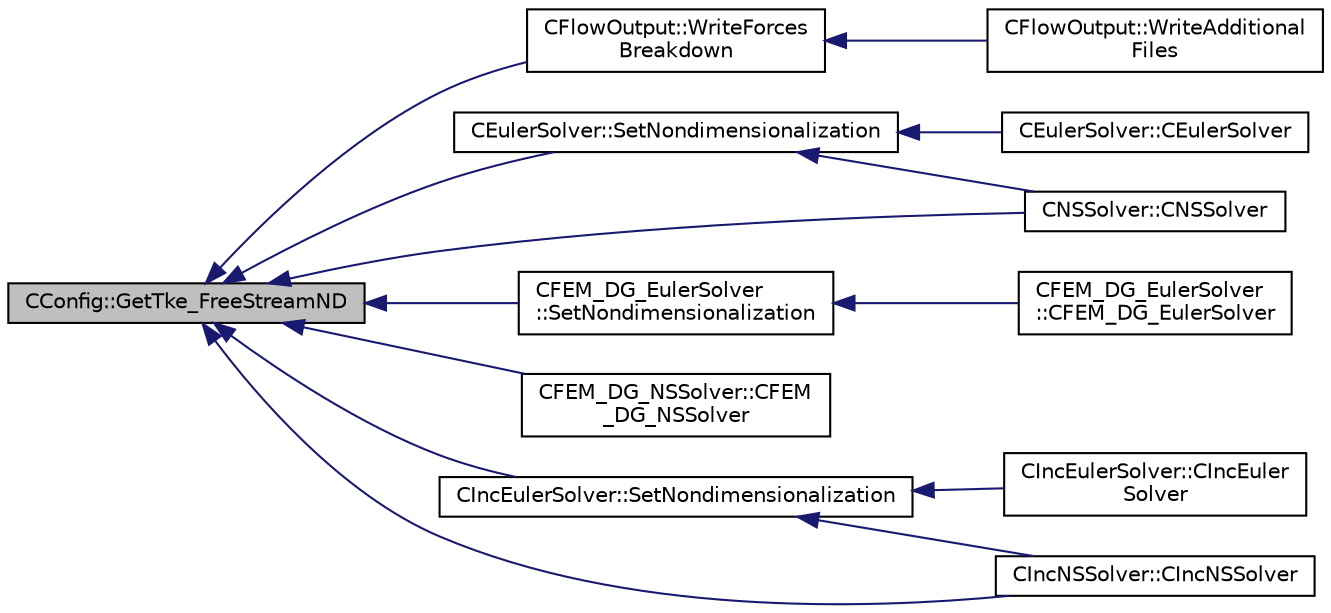 digraph "CConfig::GetTke_FreeStreamND"
{
  edge [fontname="Helvetica",fontsize="10",labelfontname="Helvetica",labelfontsize="10"];
  node [fontname="Helvetica",fontsize="10",shape=record];
  rankdir="LR";
  Node12989 [label="CConfig::GetTke_FreeStreamND",height=0.2,width=0.4,color="black", fillcolor="grey75", style="filled", fontcolor="black"];
  Node12989 -> Node12990 [dir="back",color="midnightblue",fontsize="10",style="solid",fontname="Helvetica"];
  Node12990 [label="CFlowOutput::WriteForces\lBreakdown",height=0.2,width=0.4,color="black", fillcolor="white", style="filled",URL="$class_c_flow_output.html#afacedef2006aa6fcf8c9a312b5f4430c",tooltip="Write the forces breakdown file. "];
  Node12990 -> Node12991 [dir="back",color="midnightblue",fontsize="10",style="solid",fontname="Helvetica"];
  Node12991 [label="CFlowOutput::WriteAdditional\lFiles",height=0.2,width=0.4,color="black", fillcolor="white", style="filled",URL="$class_c_flow_output.html#aaac3fb7b2575967b157c306065ab1ea8",tooltip="Write any additional files defined for the current solver. "];
  Node12989 -> Node12992 [dir="back",color="midnightblue",fontsize="10",style="solid",fontname="Helvetica"];
  Node12992 [label="CEulerSolver::SetNondimensionalization",height=0.2,width=0.4,color="black", fillcolor="white", style="filled",URL="$class_c_euler_solver.html#a1c633d6e77fefb2e76308e2ba0af0c2c",tooltip="Set the solver nondimensionalization. "];
  Node12992 -> Node12993 [dir="back",color="midnightblue",fontsize="10",style="solid",fontname="Helvetica"];
  Node12993 [label="CEulerSolver::CEulerSolver",height=0.2,width=0.4,color="black", fillcolor="white", style="filled",URL="$class_c_euler_solver.html#ae1e74218b4e943111b100d7ddcbd4db9"];
  Node12992 -> Node12994 [dir="back",color="midnightblue",fontsize="10",style="solid",fontname="Helvetica"];
  Node12994 [label="CNSSolver::CNSSolver",height=0.2,width=0.4,color="black", fillcolor="white", style="filled",URL="$class_c_n_s_solver.html#a2a8ad49c42b4546696e631cf44b7788b"];
  Node12989 -> Node12994 [dir="back",color="midnightblue",fontsize="10",style="solid",fontname="Helvetica"];
  Node12989 -> Node12995 [dir="back",color="midnightblue",fontsize="10",style="solid",fontname="Helvetica"];
  Node12995 [label="CFEM_DG_EulerSolver\l::SetNondimensionalization",height=0.2,width=0.4,color="black", fillcolor="white", style="filled",URL="$class_c_f_e_m___d_g___euler_solver.html#a31316dc2fe564329d9bb372961b10a3a",tooltip="Set the fluid solver nondimensionalization. "];
  Node12995 -> Node12996 [dir="back",color="midnightblue",fontsize="10",style="solid",fontname="Helvetica"];
  Node12996 [label="CFEM_DG_EulerSolver\l::CFEM_DG_EulerSolver",height=0.2,width=0.4,color="black", fillcolor="white", style="filled",URL="$class_c_f_e_m___d_g___euler_solver.html#a70d30ef9e7cd7620d54ec73f4b1ed28c"];
  Node12989 -> Node12997 [dir="back",color="midnightblue",fontsize="10",style="solid",fontname="Helvetica"];
  Node12997 [label="CFEM_DG_NSSolver::CFEM\l_DG_NSSolver",height=0.2,width=0.4,color="black", fillcolor="white", style="filled",URL="$class_c_f_e_m___d_g___n_s_solver.html#ac5a18ef33fc677c41a8f25d05eea1318"];
  Node12989 -> Node12998 [dir="back",color="midnightblue",fontsize="10",style="solid",fontname="Helvetica"];
  Node12998 [label="CIncEulerSolver::SetNondimensionalization",height=0.2,width=0.4,color="black", fillcolor="white", style="filled",URL="$class_c_inc_euler_solver.html#a2cffaa24417cb3803d36d38b3874d6d0",tooltip="Set the solver nondimensionalization. "];
  Node12998 -> Node12999 [dir="back",color="midnightblue",fontsize="10",style="solid",fontname="Helvetica"];
  Node12999 [label="CIncEulerSolver::CIncEuler\lSolver",height=0.2,width=0.4,color="black", fillcolor="white", style="filled",URL="$class_c_inc_euler_solver.html#a91f644b8f9a00215bac5bcd31dfc06d8"];
  Node12998 -> Node13000 [dir="back",color="midnightblue",fontsize="10",style="solid",fontname="Helvetica"];
  Node13000 [label="CIncNSSolver::CIncNSSolver",height=0.2,width=0.4,color="black", fillcolor="white", style="filled",URL="$class_c_inc_n_s_solver.html#a82152ac7e91fb1c5c073d98a1f08e2aa"];
  Node12989 -> Node13000 [dir="back",color="midnightblue",fontsize="10",style="solid",fontname="Helvetica"];
}
